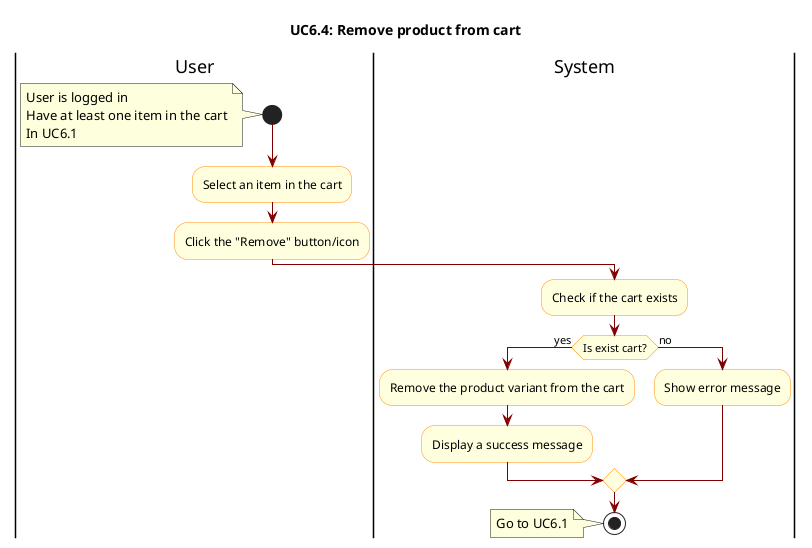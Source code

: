 @startuml

skinparam ActivityBackgroundColor LightYellow
skinparam ActivityBorderColor DarkOrange
skinparam ArrowColor Maroon

title UC6.4: Remove product from cart

|User|
start
note left
    User is logged in
    Have at least one item in the cart
    In UC6.1
end note

|User|
:Select an item in the cart;
:Click the "Remove" button/icon;

|System|
:Check if the cart exists;
if(Is exist cart?) then(yes)
    :Remove the product variant from the cart;
    :Display a success message;
else(no)
    :Show error message;
endif

stop
note left
    Go to UC6.1
end note

@enduml
